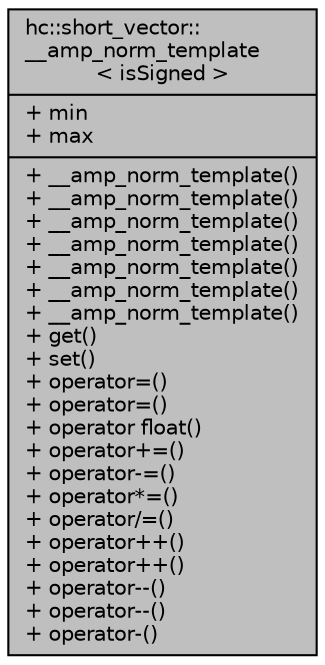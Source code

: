 digraph "hc::short_vector::__amp_norm_template&lt; isSigned &gt;"
{
  edge [fontname="Helvetica",fontsize="10",labelfontname="Helvetica",labelfontsize="10"];
  node [fontname="Helvetica",fontsize="10",shape=record];
  Node1 [label="{hc::short_vector::\l__amp_norm_template\l\< isSigned \>\n|+ min\l+ max\l|+ __amp_norm_template()\l+ __amp_norm_template()\l+ __amp_norm_template()\l+ __amp_norm_template()\l+ __amp_norm_template()\l+ __amp_norm_template()\l+ __amp_norm_template()\l+ get()\l+ set()\l+ operator=()\l+ operator=()\l+ operator float()\l+ operator+=()\l+ operator-=()\l+ operator*=()\l+ operator/=()\l+ operator++()\l+ operator++()\l+ operator--()\l+ operator--()\l+ operator-()\l}",height=0.2,width=0.4,color="black", fillcolor="grey75", style="filled", fontcolor="black"];
}
